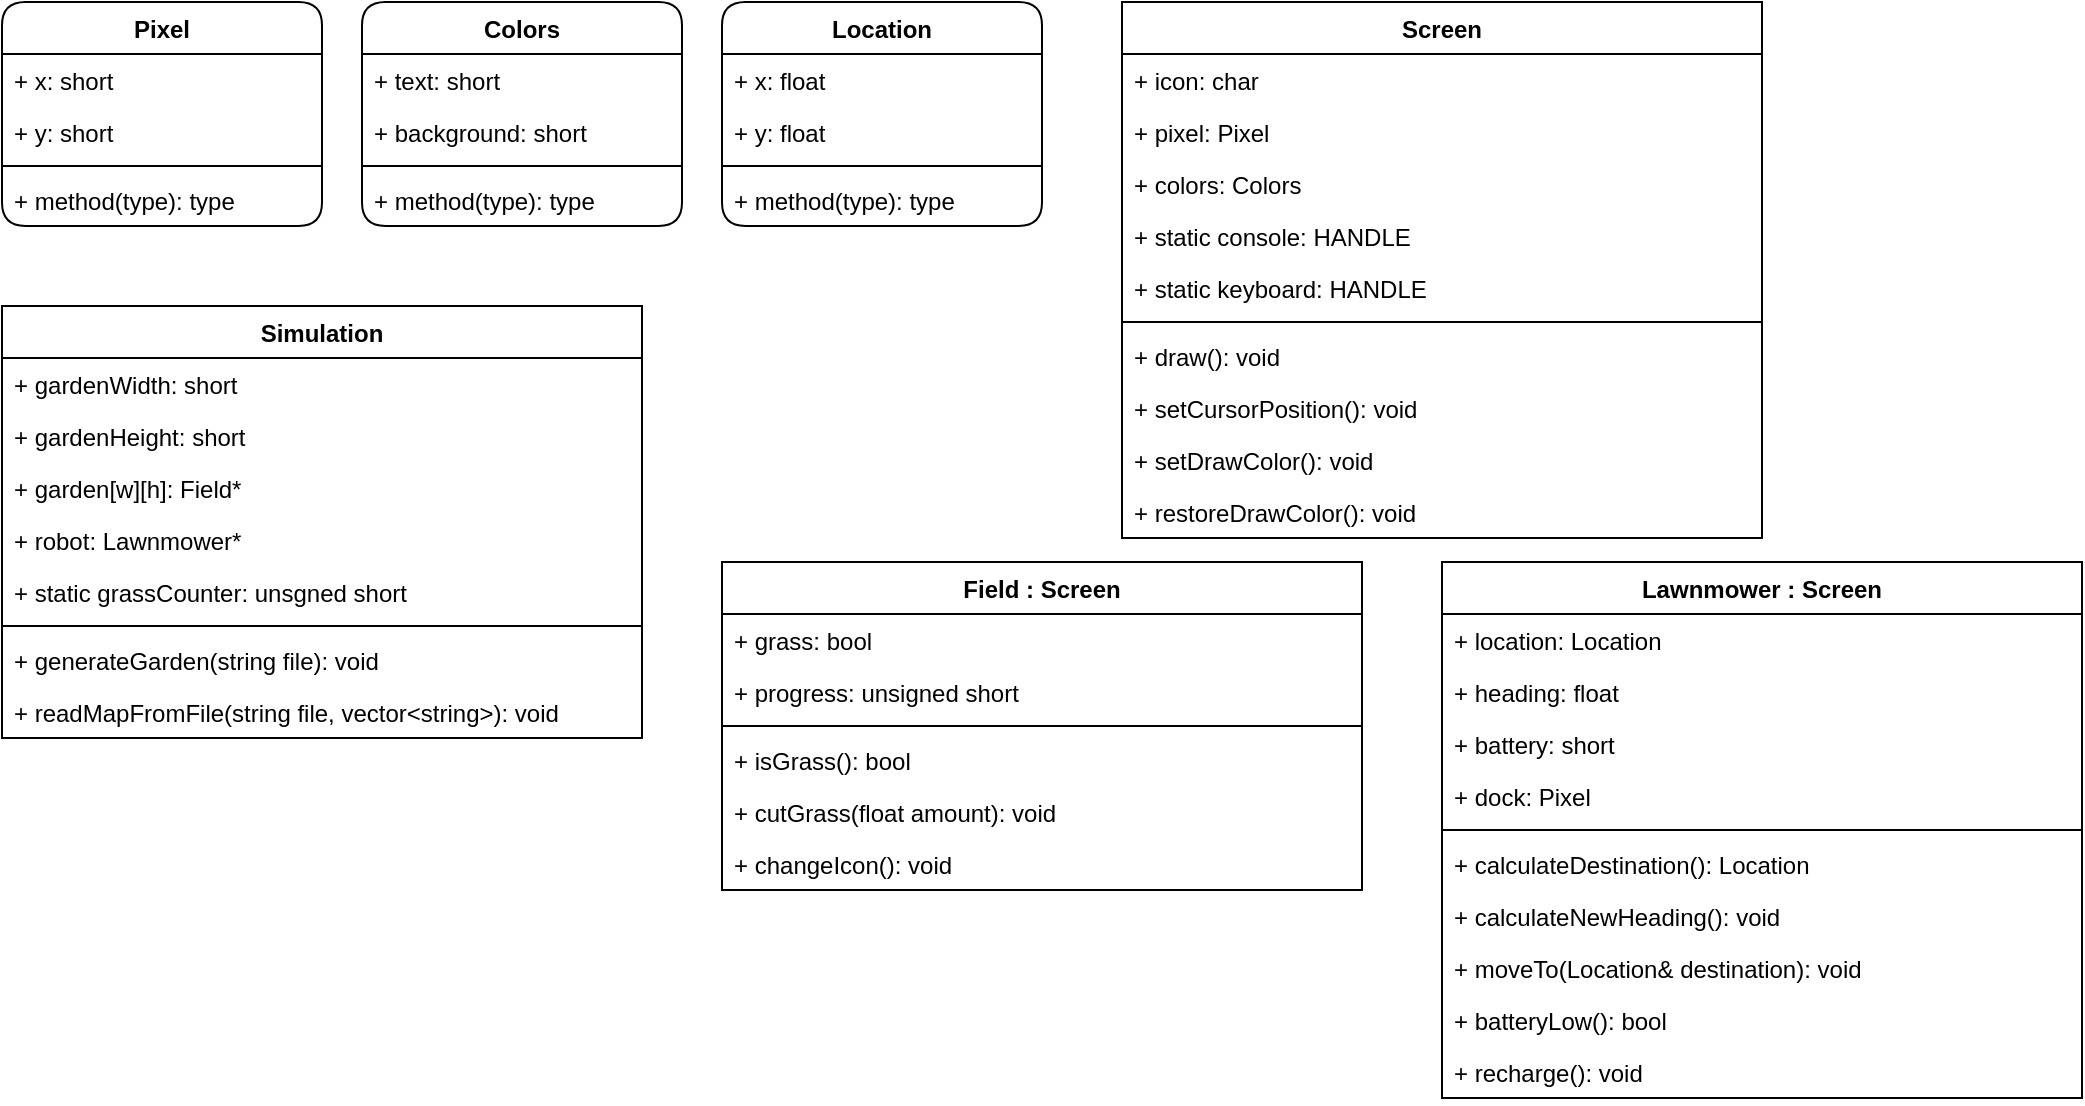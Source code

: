 <mxfile version="20.7.4" type="device"><diagram name="Page-1" id="9f46799a-70d6-7492-0946-bef42562c5a5"><mxGraphModel dx="1246" dy="822" grid="1" gridSize="10" guides="1" tooltips="1" connect="1" arrows="1" fold="1" page="1" pageScale="1" pageWidth="1100" pageHeight="850" background="none" math="0" shadow="0"><root><mxCell id="0"/><mxCell id="1" parent="0"/><mxCell id="ihpN7sSjjYVdaVHBlYNG-5" value="Lawnmower : Screen" style="swimlane;fontStyle=1;align=center;verticalAlign=top;childLayout=stackLayout;horizontal=1;startSize=26;horizontalStack=0;resizeParent=1;resizeParentMax=0;resizeLast=0;collapsible=1;marginBottom=0;" vertex="1" parent="1"><mxGeometry x="760" y="320" width="320" height="268" as="geometry"/></mxCell><mxCell id="ihpN7sSjjYVdaVHBlYNG-6" value="+ location: Location" style="text;strokeColor=none;fillColor=none;align=left;verticalAlign=top;spacingLeft=4;spacingRight=4;overflow=hidden;rotatable=0;points=[[0,0.5],[1,0.5]];portConstraint=eastwest;" vertex="1" parent="ihpN7sSjjYVdaVHBlYNG-5"><mxGeometry y="26" width="320" height="26" as="geometry"/></mxCell><mxCell id="ihpN7sSjjYVdaVHBlYNG-10" value="+ heading: float" style="text;strokeColor=none;fillColor=none;align=left;verticalAlign=top;spacingLeft=4;spacingRight=4;overflow=hidden;rotatable=0;points=[[0,0.5],[1,0.5]];portConstraint=eastwest;" vertex="1" parent="ihpN7sSjjYVdaVHBlYNG-5"><mxGeometry y="52" width="320" height="26" as="geometry"/></mxCell><mxCell id="ihpN7sSjjYVdaVHBlYNG-9" value="+ battery: short" style="text;strokeColor=none;fillColor=none;align=left;verticalAlign=top;spacingLeft=4;spacingRight=4;overflow=hidden;rotatable=0;points=[[0,0.5],[1,0.5]];portConstraint=eastwest;" vertex="1" parent="ihpN7sSjjYVdaVHBlYNG-5"><mxGeometry y="78" width="320" height="26" as="geometry"/></mxCell><mxCell id="ihpN7sSjjYVdaVHBlYNG-57" value="+ dock: Pixel" style="text;strokeColor=none;fillColor=none;align=left;verticalAlign=top;spacingLeft=4;spacingRight=4;overflow=hidden;rotatable=0;points=[[0,0.5],[1,0.5]];portConstraint=eastwest;" vertex="1" parent="ihpN7sSjjYVdaVHBlYNG-5"><mxGeometry y="104" width="320" height="26" as="geometry"/></mxCell><mxCell id="ihpN7sSjjYVdaVHBlYNG-7" value="" style="line;strokeWidth=1;fillColor=none;align=left;verticalAlign=middle;spacingTop=-1;spacingLeft=3;spacingRight=3;rotatable=0;labelPosition=right;points=[];portConstraint=eastwest;strokeColor=inherit;" vertex="1" parent="ihpN7sSjjYVdaVHBlYNG-5"><mxGeometry y="130" width="320" height="8" as="geometry"/></mxCell><mxCell id="ihpN7sSjjYVdaVHBlYNG-8" value="+ calculateDestination(): Location" style="text;strokeColor=none;fillColor=none;align=left;verticalAlign=top;spacingLeft=4;spacingRight=4;overflow=hidden;rotatable=0;points=[[0,0.5],[1,0.5]];portConstraint=eastwest;" vertex="1" parent="ihpN7sSjjYVdaVHBlYNG-5"><mxGeometry y="138" width="320" height="26" as="geometry"/></mxCell><mxCell id="ihpN7sSjjYVdaVHBlYNG-66" value="+ calculateNewHeading(): void" style="text;strokeColor=none;fillColor=none;align=left;verticalAlign=top;spacingLeft=4;spacingRight=4;overflow=hidden;rotatable=0;points=[[0,0.5],[1,0.5]];portConstraint=eastwest;" vertex="1" parent="ihpN7sSjjYVdaVHBlYNG-5"><mxGeometry y="164" width="320" height="26" as="geometry"/></mxCell><mxCell id="ihpN7sSjjYVdaVHBlYNG-65" value="+ moveTo(Location&amp; destination): void" style="text;strokeColor=none;fillColor=none;align=left;verticalAlign=top;spacingLeft=4;spacingRight=4;overflow=hidden;rotatable=0;points=[[0,0.5],[1,0.5]];portConstraint=eastwest;" vertex="1" parent="ihpN7sSjjYVdaVHBlYNG-5"><mxGeometry y="190" width="320" height="26" as="geometry"/></mxCell><mxCell id="ihpN7sSjjYVdaVHBlYNG-67" value="+ batteryLow(): bool" style="text;strokeColor=none;fillColor=none;align=left;verticalAlign=top;spacingLeft=4;spacingRight=4;overflow=hidden;rotatable=0;points=[[0,0.5],[1,0.5]];portConstraint=eastwest;" vertex="1" parent="ihpN7sSjjYVdaVHBlYNG-5"><mxGeometry y="216" width="320" height="26" as="geometry"/></mxCell><mxCell id="ihpN7sSjjYVdaVHBlYNG-70" value="+ recharge(): void" style="text;strokeColor=none;fillColor=none;align=left;verticalAlign=top;spacingLeft=4;spacingRight=4;overflow=hidden;rotatable=0;points=[[0,0.5],[1,0.5]];portConstraint=eastwest;" vertex="1" parent="ihpN7sSjjYVdaVHBlYNG-5"><mxGeometry y="242" width="320" height="26" as="geometry"/></mxCell><mxCell id="ihpN7sSjjYVdaVHBlYNG-23" value="Location" style="swimlane;fontStyle=1;align=center;verticalAlign=top;childLayout=stackLayout;horizontal=1;startSize=26;horizontalStack=0;resizeParent=1;resizeParentMax=0;resizeLast=0;collapsible=1;marginBottom=0;rounded=1;swimlaneLine=1;" vertex="1" parent="1"><mxGeometry x="400" y="40" width="160" height="112" as="geometry"/></mxCell><mxCell id="ihpN7sSjjYVdaVHBlYNG-24" value="+ x: float" style="text;strokeColor=none;fillColor=none;align=left;verticalAlign=top;spacingLeft=4;spacingRight=4;overflow=hidden;rotatable=0;points=[[0,0.5],[1,0.5]];portConstraint=eastwest;" vertex="1" parent="ihpN7sSjjYVdaVHBlYNG-23"><mxGeometry y="26" width="160" height="26" as="geometry"/></mxCell><mxCell id="ihpN7sSjjYVdaVHBlYNG-27" value="+ y: float" style="text;strokeColor=none;fillColor=none;align=left;verticalAlign=top;spacingLeft=4;spacingRight=4;overflow=hidden;rotatable=0;points=[[0,0.5],[1,0.5]];portConstraint=eastwest;" vertex="1" parent="ihpN7sSjjYVdaVHBlYNG-23"><mxGeometry y="52" width="160" height="26" as="geometry"/></mxCell><mxCell id="ihpN7sSjjYVdaVHBlYNG-25" value="" style="line;strokeWidth=1;fillColor=none;align=left;verticalAlign=middle;spacingTop=-1;spacingLeft=3;spacingRight=3;rotatable=0;labelPosition=right;points=[];portConstraint=eastwest;strokeColor=inherit;" vertex="1" parent="ihpN7sSjjYVdaVHBlYNG-23"><mxGeometry y="78" width="160" height="8" as="geometry"/></mxCell><mxCell id="ihpN7sSjjYVdaVHBlYNG-26" value="+ method(type): type" style="text;strokeColor=none;fillColor=none;align=left;verticalAlign=top;spacingLeft=4;spacingRight=4;overflow=hidden;rotatable=0;points=[[0,0.5],[1,0.5]];portConstraint=eastwest;" vertex="1" parent="ihpN7sSjjYVdaVHBlYNG-23"><mxGeometry y="86" width="160" height="26" as="geometry"/></mxCell><mxCell id="ihpN7sSjjYVdaVHBlYNG-36" value="Screen" style="swimlane;fontStyle=1;align=center;verticalAlign=top;childLayout=stackLayout;horizontal=1;startSize=26;horizontalStack=0;resizeParent=1;resizeParentMax=0;resizeLast=0;collapsible=1;marginBottom=0;rounded=0;" vertex="1" parent="1"><mxGeometry x="600" y="40" width="320" height="268" as="geometry"/></mxCell><mxCell id="ihpN7sSjjYVdaVHBlYNG-45" value="+ icon: char" style="text;strokeColor=none;fillColor=none;align=left;verticalAlign=top;spacingLeft=4;spacingRight=4;overflow=hidden;rotatable=0;points=[[0,0.5],[1,0.5]];portConstraint=eastwest;rounded=1;" vertex="1" parent="ihpN7sSjjYVdaVHBlYNG-36"><mxGeometry y="26" width="320" height="26" as="geometry"/></mxCell><mxCell id="ihpN7sSjjYVdaVHBlYNG-37" value="+ pixel: Pixel" style="text;strokeColor=none;fillColor=none;align=left;verticalAlign=top;spacingLeft=4;spacingRight=4;overflow=hidden;rotatable=0;points=[[0,0.5],[1,0.5]];portConstraint=eastwest;rounded=1;" vertex="1" parent="ihpN7sSjjYVdaVHBlYNG-36"><mxGeometry y="52" width="320" height="26" as="geometry"/></mxCell><mxCell id="ihpN7sSjjYVdaVHBlYNG-46" value="+ colors: Colors" style="text;strokeColor=none;fillColor=none;align=left;verticalAlign=top;spacingLeft=4;spacingRight=4;overflow=hidden;rotatable=0;points=[[0,0.5],[1,0.5]];portConstraint=eastwest;rounded=1;" vertex="1" parent="ihpN7sSjjYVdaVHBlYNG-36"><mxGeometry y="78" width="320" height="26" as="geometry"/></mxCell><mxCell id="ihpN7sSjjYVdaVHBlYNG-77" value="+ static console: HANDLE" style="text;strokeColor=none;fillColor=none;align=left;verticalAlign=top;spacingLeft=4;spacingRight=4;overflow=hidden;rotatable=0;points=[[0,0.5],[1,0.5]];portConstraint=eastwest;rounded=1;" vertex="1" parent="ihpN7sSjjYVdaVHBlYNG-36"><mxGeometry y="104" width="320" height="26" as="geometry"/></mxCell><mxCell id="ihpN7sSjjYVdaVHBlYNG-78" value="+ static keyboard: HANDLE" style="text;strokeColor=none;fillColor=none;align=left;verticalAlign=top;spacingLeft=4;spacingRight=4;overflow=hidden;rotatable=0;points=[[0,0.5],[1,0.5]];portConstraint=eastwest;rounded=1;" vertex="1" parent="ihpN7sSjjYVdaVHBlYNG-36"><mxGeometry y="130" width="320" height="26" as="geometry"/></mxCell><mxCell id="ihpN7sSjjYVdaVHBlYNG-38" value="" style="line;strokeWidth=1;fillColor=none;align=left;verticalAlign=middle;spacingTop=-1;spacingLeft=3;spacingRight=3;rotatable=0;labelPosition=right;points=[];portConstraint=eastwest;strokeColor=inherit;rounded=1;" vertex="1" parent="ihpN7sSjjYVdaVHBlYNG-36"><mxGeometry y="156" width="320" height="8" as="geometry"/></mxCell><mxCell id="ihpN7sSjjYVdaVHBlYNG-39" value="+ draw(): void" style="text;strokeColor=none;fillColor=none;align=left;verticalAlign=top;spacingLeft=4;spacingRight=4;overflow=hidden;rotatable=0;points=[[0,0.5],[1,0.5]];portConstraint=eastwest;rounded=1;" vertex="1" parent="ihpN7sSjjYVdaVHBlYNG-36"><mxGeometry y="164" width="320" height="26" as="geometry"/></mxCell><mxCell id="ihpN7sSjjYVdaVHBlYNG-75" value="+ setCursorPosition(): void" style="text;strokeColor=none;fillColor=none;align=left;verticalAlign=top;spacingLeft=4;spacingRight=4;overflow=hidden;rotatable=0;points=[[0,0.5],[1,0.5]];portConstraint=eastwest;rounded=1;" vertex="1" parent="ihpN7sSjjYVdaVHBlYNG-36"><mxGeometry y="190" width="320" height="26" as="geometry"/></mxCell><mxCell id="ihpN7sSjjYVdaVHBlYNG-76" value="+ setDrawColor(): void" style="text;strokeColor=none;fillColor=none;align=left;verticalAlign=top;spacingLeft=4;spacingRight=4;overflow=hidden;rotatable=0;points=[[0,0.5],[1,0.5]];portConstraint=eastwest;rounded=1;" vertex="1" parent="ihpN7sSjjYVdaVHBlYNG-36"><mxGeometry y="216" width="320" height="26" as="geometry"/></mxCell><mxCell id="ihpN7sSjjYVdaVHBlYNG-79" value="+ restoreDrawColor(): void" style="text;strokeColor=none;fillColor=none;align=left;verticalAlign=top;spacingLeft=4;spacingRight=4;overflow=hidden;rotatable=0;points=[[0,0.5],[1,0.5]];portConstraint=eastwest;rounded=1;" vertex="1" parent="ihpN7sSjjYVdaVHBlYNG-36"><mxGeometry y="242" width="320" height="26" as="geometry"/></mxCell><mxCell id="ihpN7sSjjYVdaVHBlYNG-40" value="Pixel" style="swimlane;fontStyle=1;align=center;verticalAlign=top;childLayout=stackLayout;horizontal=1;startSize=26;horizontalStack=0;resizeParent=1;resizeParentMax=0;resizeLast=0;collapsible=1;marginBottom=0;rounded=1;" vertex="1" parent="1"><mxGeometry x="40" y="40" width="160" height="112" as="geometry"/></mxCell><mxCell id="ihpN7sSjjYVdaVHBlYNG-41" value="+ x: short" style="text;strokeColor=none;fillColor=none;align=left;verticalAlign=top;spacingLeft=4;spacingRight=4;overflow=hidden;rotatable=0;points=[[0,0.5],[1,0.5]];portConstraint=eastwest;rounded=1;" vertex="1" parent="ihpN7sSjjYVdaVHBlYNG-40"><mxGeometry y="26" width="160" height="26" as="geometry"/></mxCell><mxCell id="ihpN7sSjjYVdaVHBlYNG-44" value="+ y: short" style="text;strokeColor=none;fillColor=none;align=left;verticalAlign=top;spacingLeft=4;spacingRight=4;overflow=hidden;rotatable=0;points=[[0,0.5],[1,0.5]];portConstraint=eastwest;rounded=1;" vertex="1" parent="ihpN7sSjjYVdaVHBlYNG-40"><mxGeometry y="52" width="160" height="26" as="geometry"/></mxCell><mxCell id="ihpN7sSjjYVdaVHBlYNG-42" value="" style="line;strokeWidth=1;fillColor=none;align=left;verticalAlign=middle;spacingTop=-1;spacingLeft=3;spacingRight=3;rotatable=0;labelPosition=right;points=[];portConstraint=eastwest;strokeColor=inherit;rounded=1;" vertex="1" parent="ihpN7sSjjYVdaVHBlYNG-40"><mxGeometry y="78" width="160" height="8" as="geometry"/></mxCell><mxCell id="ihpN7sSjjYVdaVHBlYNG-43" value="+ method(type): type" style="text;strokeColor=none;fillColor=none;align=left;verticalAlign=top;spacingLeft=4;spacingRight=4;overflow=hidden;rotatable=0;points=[[0,0.5],[1,0.5]];portConstraint=eastwest;rounded=1;" vertex="1" parent="ihpN7sSjjYVdaVHBlYNG-40"><mxGeometry y="86" width="160" height="26" as="geometry"/></mxCell><mxCell id="ihpN7sSjjYVdaVHBlYNG-47" value="Colors" style="swimlane;fontStyle=1;align=center;verticalAlign=top;childLayout=stackLayout;horizontal=1;startSize=26;horizontalStack=0;resizeParent=1;resizeParentMax=0;resizeLast=0;collapsible=1;marginBottom=0;rounded=1;" vertex="1" parent="1"><mxGeometry x="220" y="40" width="160" height="112" as="geometry"/></mxCell><mxCell id="ihpN7sSjjYVdaVHBlYNG-48" value="+ text: short" style="text;strokeColor=none;fillColor=none;align=left;verticalAlign=top;spacingLeft=4;spacingRight=4;overflow=hidden;rotatable=0;points=[[0,0.5],[1,0.5]];portConstraint=eastwest;rounded=1;" vertex="1" parent="ihpN7sSjjYVdaVHBlYNG-47"><mxGeometry y="26" width="160" height="26" as="geometry"/></mxCell><mxCell id="ihpN7sSjjYVdaVHBlYNG-51" value="+ background: short" style="text;strokeColor=none;fillColor=none;align=left;verticalAlign=top;spacingLeft=4;spacingRight=4;overflow=hidden;rotatable=0;points=[[0,0.5],[1,0.5]];portConstraint=eastwest;rounded=1;" vertex="1" parent="ihpN7sSjjYVdaVHBlYNG-47"><mxGeometry y="52" width="160" height="26" as="geometry"/></mxCell><mxCell id="ihpN7sSjjYVdaVHBlYNG-49" value="" style="line;strokeWidth=1;fillColor=none;align=left;verticalAlign=middle;spacingTop=-1;spacingLeft=3;spacingRight=3;rotatable=0;labelPosition=right;points=[];portConstraint=eastwest;strokeColor=inherit;rounded=1;" vertex="1" parent="ihpN7sSjjYVdaVHBlYNG-47"><mxGeometry y="78" width="160" height="8" as="geometry"/></mxCell><mxCell id="ihpN7sSjjYVdaVHBlYNG-50" value="+ method(type): type" style="text;strokeColor=none;fillColor=none;align=left;verticalAlign=top;spacingLeft=4;spacingRight=4;overflow=hidden;rotatable=0;points=[[0,0.5],[1,0.5]];portConstraint=eastwest;rounded=1;" vertex="1" parent="ihpN7sSjjYVdaVHBlYNG-47"><mxGeometry y="86" width="160" height="26" as="geometry"/></mxCell><mxCell id="ihpN7sSjjYVdaVHBlYNG-52" value="Simulation" style="swimlane;fontStyle=1;align=center;verticalAlign=top;childLayout=stackLayout;horizontal=1;startSize=26;horizontalStack=0;resizeParent=1;resizeParentMax=0;resizeLast=0;collapsible=1;marginBottom=0;rounded=0;" vertex="1" parent="1"><mxGeometry x="40" y="192" width="320" height="216" as="geometry"/></mxCell><mxCell id="ihpN7sSjjYVdaVHBlYNG-71" value="+ gardenWidth: short" style="text;strokeColor=none;fillColor=none;align=left;verticalAlign=top;spacingLeft=4;spacingRight=4;overflow=hidden;rotatable=0;points=[[0,0.5],[1,0.5]];portConstraint=eastwest;rounded=1;" vertex="1" parent="ihpN7sSjjYVdaVHBlYNG-52"><mxGeometry y="26" width="320" height="26" as="geometry"/></mxCell><mxCell id="ihpN7sSjjYVdaVHBlYNG-72" value="+ gardenHeight: short" style="text;strokeColor=none;fillColor=none;align=left;verticalAlign=top;spacingLeft=4;spacingRight=4;overflow=hidden;rotatable=0;points=[[0,0.5],[1,0.5]];portConstraint=eastwest;rounded=1;" vertex="1" parent="ihpN7sSjjYVdaVHBlYNG-52"><mxGeometry y="52" width="320" height="26" as="geometry"/></mxCell><mxCell id="ihpN7sSjjYVdaVHBlYNG-53" value="+ garden[w][h]: Field*" style="text;strokeColor=none;fillColor=none;align=left;verticalAlign=top;spacingLeft=4;spacingRight=4;overflow=hidden;rotatable=0;points=[[0,0.5],[1,0.5]];portConstraint=eastwest;rounded=1;" vertex="1" parent="ihpN7sSjjYVdaVHBlYNG-52"><mxGeometry y="78" width="320" height="26" as="geometry"/></mxCell><mxCell id="ihpN7sSjjYVdaVHBlYNG-56" value="+ robot: Lawnmower*" style="text;strokeColor=none;fillColor=none;align=left;verticalAlign=top;spacingLeft=4;spacingRight=4;overflow=hidden;rotatable=0;points=[[0,0.5],[1,0.5]];portConstraint=eastwest;rounded=1;" vertex="1" parent="ihpN7sSjjYVdaVHBlYNG-52"><mxGeometry y="104" width="320" height="26" as="geometry"/></mxCell><mxCell id="ihpN7sSjjYVdaVHBlYNG-64" value="+ static grassCounter: unsgned short" style="text;strokeColor=none;fillColor=none;align=left;verticalAlign=top;spacingLeft=4;spacingRight=4;overflow=hidden;rotatable=0;points=[[0,0.5],[1,0.5]];portConstraint=eastwest;rounded=1;" vertex="1" parent="ihpN7sSjjYVdaVHBlYNG-52"><mxGeometry y="130" width="320" height="26" as="geometry"/></mxCell><mxCell id="ihpN7sSjjYVdaVHBlYNG-54" value="" style="line;strokeWidth=1;fillColor=none;align=left;verticalAlign=middle;spacingTop=-1;spacingLeft=3;spacingRight=3;rotatable=0;labelPosition=right;points=[];portConstraint=eastwest;strokeColor=inherit;rounded=1;" vertex="1" parent="ihpN7sSjjYVdaVHBlYNG-52"><mxGeometry y="156" width="320" height="8" as="geometry"/></mxCell><mxCell id="ihpN7sSjjYVdaVHBlYNG-55" value="+ generateGarden(string file): void" style="text;strokeColor=none;fillColor=none;align=left;verticalAlign=top;spacingLeft=4;spacingRight=4;overflow=hidden;rotatable=0;points=[[0,0.5],[1,0.5]];portConstraint=eastwest;rounded=1;" vertex="1" parent="ihpN7sSjjYVdaVHBlYNG-52"><mxGeometry y="164" width="320" height="26" as="geometry"/></mxCell><mxCell id="ihpN7sSjjYVdaVHBlYNG-73" value="+ readMapFromFile(string file, vector&lt;string&gt;): void" style="text;strokeColor=none;fillColor=none;align=left;verticalAlign=top;spacingLeft=4;spacingRight=4;overflow=hidden;rotatable=0;points=[[0,0.5],[1,0.5]];portConstraint=eastwest;rounded=1;" vertex="1" parent="ihpN7sSjjYVdaVHBlYNG-52"><mxGeometry y="190" width="320" height="26" as="geometry"/></mxCell><mxCell id="ihpN7sSjjYVdaVHBlYNG-58" value="Field : Screen" style="swimlane;fontStyle=1;align=center;verticalAlign=top;childLayout=stackLayout;horizontal=1;startSize=26;horizontalStack=0;resizeParent=1;resizeParentMax=0;resizeLast=0;collapsible=1;marginBottom=0;rounded=0;" vertex="1" parent="1"><mxGeometry x="400" y="320" width="320" height="164" as="geometry"/></mxCell><mxCell id="ihpN7sSjjYVdaVHBlYNG-59" value="+ grass: bool" style="text;strokeColor=none;fillColor=none;align=left;verticalAlign=top;spacingLeft=4;spacingRight=4;overflow=hidden;rotatable=0;points=[[0,0.5],[1,0.5]];portConstraint=eastwest;rounded=1;" vertex="1" parent="ihpN7sSjjYVdaVHBlYNG-58"><mxGeometry y="26" width="320" height="26" as="geometry"/></mxCell><mxCell id="ihpN7sSjjYVdaVHBlYNG-68" value="+ progress: unsigned short" style="text;strokeColor=none;fillColor=none;align=left;verticalAlign=top;spacingLeft=4;spacingRight=4;overflow=hidden;rotatable=0;points=[[0,0.5],[1,0.5]];portConstraint=eastwest;rounded=1;" vertex="1" parent="ihpN7sSjjYVdaVHBlYNG-58"><mxGeometry y="52" width="320" height="26" as="geometry"/></mxCell><mxCell id="ihpN7sSjjYVdaVHBlYNG-60" value="" style="line;strokeWidth=1;fillColor=none;align=left;verticalAlign=middle;spacingTop=-1;spacingLeft=3;spacingRight=3;rotatable=0;labelPosition=right;points=[];portConstraint=eastwest;strokeColor=inherit;rounded=1;" vertex="1" parent="ihpN7sSjjYVdaVHBlYNG-58"><mxGeometry y="78" width="320" height="8" as="geometry"/></mxCell><mxCell id="ihpN7sSjjYVdaVHBlYNG-62" value="+ isGrass(): bool" style="text;strokeColor=none;fillColor=none;align=left;verticalAlign=top;spacingLeft=4;spacingRight=4;overflow=hidden;rotatable=0;points=[[0,0.5],[1,0.5]];portConstraint=eastwest;rounded=1;" vertex="1" parent="ihpN7sSjjYVdaVHBlYNG-58"><mxGeometry y="86" width="320" height="26" as="geometry"/></mxCell><mxCell id="ihpN7sSjjYVdaVHBlYNG-61" value="+ cutGrass(float amount): void" style="text;strokeColor=none;fillColor=none;align=left;verticalAlign=top;spacingLeft=4;spacingRight=4;overflow=hidden;rotatable=0;points=[[0,0.5],[1,0.5]];portConstraint=eastwest;rounded=1;" vertex="1" parent="ihpN7sSjjYVdaVHBlYNG-58"><mxGeometry y="112" width="320" height="26" as="geometry"/></mxCell><mxCell id="ihpN7sSjjYVdaVHBlYNG-63" value="+ changeIcon(): void" style="text;strokeColor=none;fillColor=none;align=left;verticalAlign=top;spacingLeft=4;spacingRight=4;overflow=hidden;rotatable=0;points=[[0,0.5],[1,0.5]];portConstraint=eastwest;rounded=1;" vertex="1" parent="ihpN7sSjjYVdaVHBlYNG-58"><mxGeometry y="138" width="320" height="26" as="geometry"/></mxCell></root></mxGraphModel></diagram></mxfile>